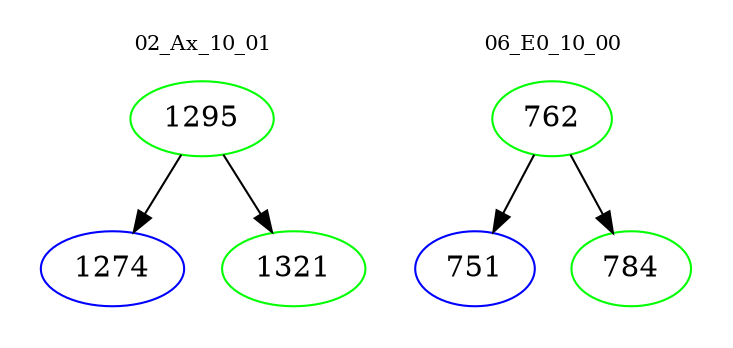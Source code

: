digraph{
subgraph cluster_0 {
color = white
label = "02_Ax_10_01";
fontsize=10;
T0_1295 [label="1295", color="green"]
T0_1295 -> T0_1274 [color="black"]
T0_1274 [label="1274", color="blue"]
T0_1295 -> T0_1321 [color="black"]
T0_1321 [label="1321", color="green"]
}
subgraph cluster_1 {
color = white
label = "06_E0_10_00";
fontsize=10;
T1_762 [label="762", color="green"]
T1_762 -> T1_751 [color="black"]
T1_751 [label="751", color="blue"]
T1_762 -> T1_784 [color="black"]
T1_784 [label="784", color="green"]
}
}
